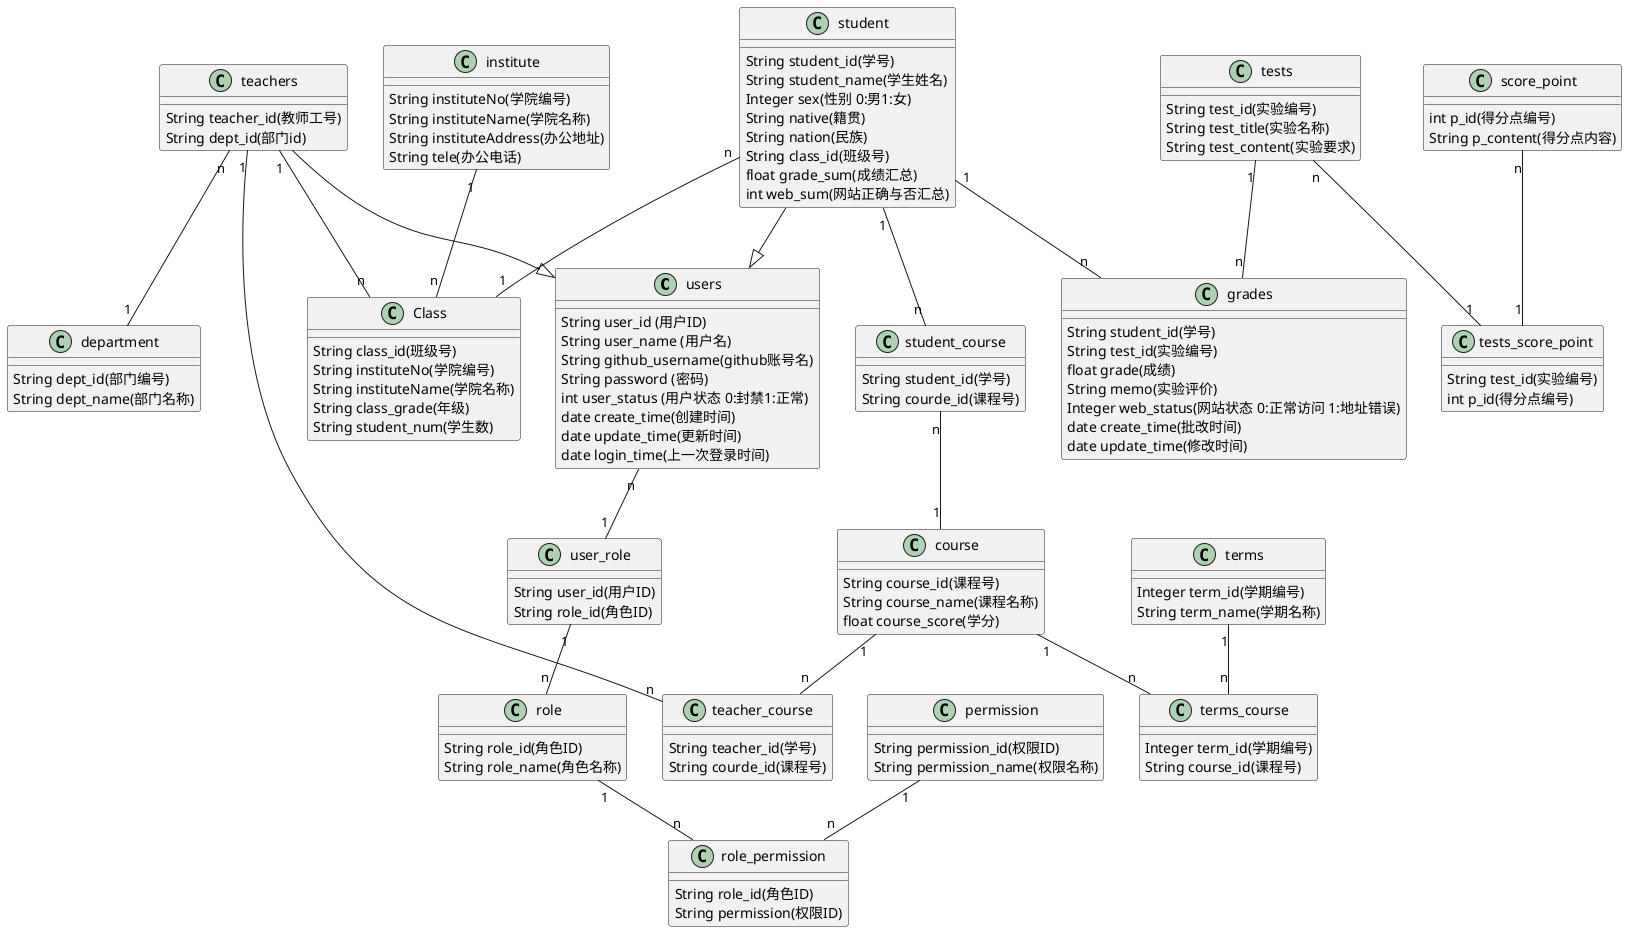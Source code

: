 @startuml
class users{
  String user_id (用户ID)
  String user_name (用户名)
  String github_username(github账号名)
  String password (密码)
  int user_status (用户状态 0:封禁1:正常)
  date create_time(创建时间)
  date update_time(更新时间)
  date login_time(上一次登录时间)
}

class student{
  String student_id(学号)
  String student_name(学生姓名)
  Integer sex(性别 0:男1:女)
  String native(籍贯)
  String nation(民族)
  String class_id(班级号)
  float grade_sum(成绩汇总)
  int web_sum(网站正确与否汇总)
}

class teachers{
  String teacher_id(教师工号)
  String dept_id(部门id)
}

class department{
  String dept_id(部门编号)
  String dept_name(部门名称)
}
class teacher_course{
  String teacher_id(学号)
  String courde_id(课程号)
}

class course{
  String course_id(课程号)
  String course_name(课程名称)
  float course_score(学分)
}

class student_course{
  String student_id(学号)
  String courde_id(课程号)
}

class Class{
  String class_id(班级号)
  String instituteNo(学院编号)
  String instituteName(学院名称)
  String class_grade(年级)
  String student_num(学生数)
}

class tests{
  String test_id(实验编号)
  String test_title(实验名称)
  String test_content(实验要求)
}

class role{
  String role_id(角色ID)
  String role_name(角色名称)
}

class grades{
  String student_id(学号)
  String test_id(实验编号)
  float grade(成绩)
  String memo(实验评价)
  Integer web_status(网站状态 0:正常访问 1:地址错误)
  date create_time(批改时间)
  date update_time(修改时间)
}
class user_role{
  String user_id(用户ID)
  String role_id(角色ID)
}

class institute{
  String instituteNo(学院编号)
  String instituteName(学院名称)
  String instituteAddress(办公地址)
  String tele(办公电话)
}

class terms{
  Integer term_id(学期编号)
  String term_name(学期名称)
}

class terms_course{
  Integer term_id(学期编号)
  String course_id(课程号)
}

class permission{
  String permission_id(权限ID)
  String permission_name(权限名称)
}

class role_permission{
  String role_id(角色ID)
  String permission(权限ID)
}

class score_point{
  int p_id(得分点编号)
  String p_content(得分点内容)
}

class tests_score_point{
    String test_id(实验编号)
    int p_id(得分点编号)
}

student --|> users
teachers --|> users
role "n" -UP- "1" user_role
users "n" -- "1" user_role

teachers "1" -- "n" teacher_course
teacher_course "n" -UP- "1" course
student "1" -- "n" student_course
student_course "n" -- "1" course
student "n" -- "1" Class
teachers "1" -- "n" Class
student "1"--"n" grades
tests "1"--"n" grades
teachers "n" -- "1" department
institute "1"--"n" Class
terms "1"--"n"terms_course
terms_course "n"-UP-"1" course
role "1"--"n" role_permission
permission "1"--"n" role_permission
score_point "n"--"1" tests_score_point
tests "n"--"1" tests_score_point 
@enduml
